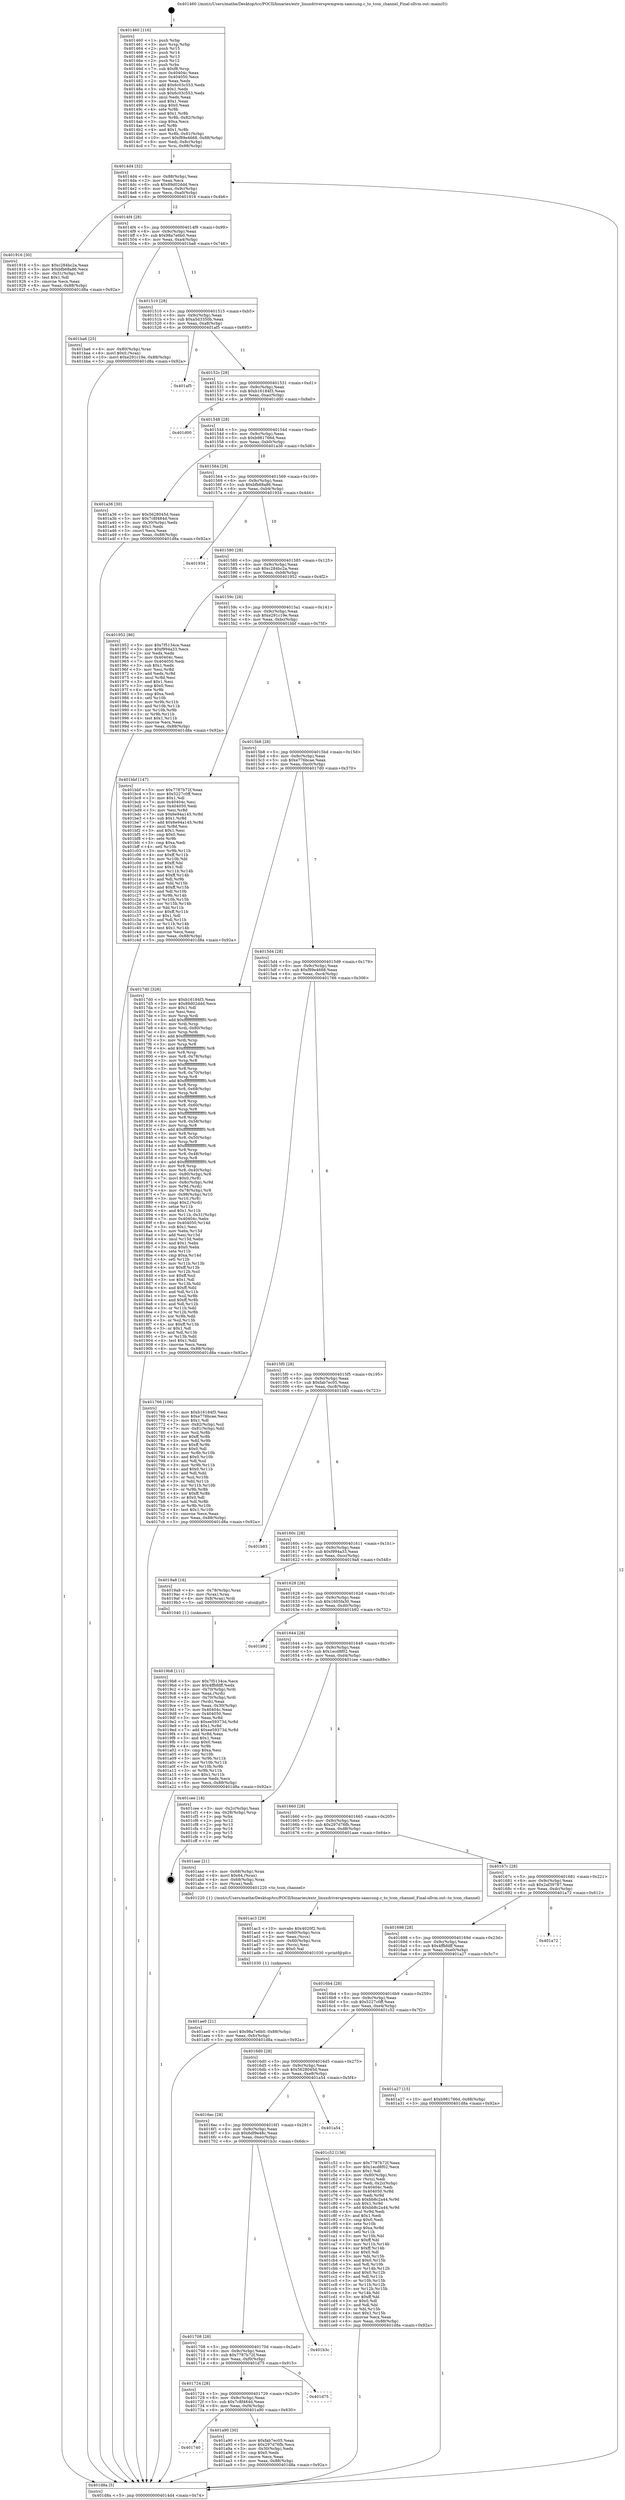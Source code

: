 digraph "0x401460" {
  label = "0x401460 (/mnt/c/Users/mathe/Desktop/tcc/POCII/binaries/extr_linuxdriverspwmpwm-samsung.c_to_tcon_channel_Final-ollvm.out::main(0))"
  labelloc = "t"
  node[shape=record]

  Entry [label="",width=0.3,height=0.3,shape=circle,fillcolor=black,style=filled]
  "0x4014d4" [label="{
     0x4014d4 [32]\l
     | [instrs]\l
     &nbsp;&nbsp;0x4014d4 \<+6\>: mov -0x88(%rbp),%eax\l
     &nbsp;&nbsp;0x4014da \<+2\>: mov %eax,%ecx\l
     &nbsp;&nbsp;0x4014dc \<+6\>: sub $0x89d02ddd,%ecx\l
     &nbsp;&nbsp;0x4014e2 \<+6\>: mov %eax,-0x9c(%rbp)\l
     &nbsp;&nbsp;0x4014e8 \<+6\>: mov %ecx,-0xa0(%rbp)\l
     &nbsp;&nbsp;0x4014ee \<+6\>: je 0000000000401916 \<main+0x4b6\>\l
  }"]
  "0x401916" [label="{
     0x401916 [30]\l
     | [instrs]\l
     &nbsp;&nbsp;0x401916 \<+5\>: mov $0xc284bc2a,%eax\l
     &nbsp;&nbsp;0x40191b \<+5\>: mov $0xbfb68a86,%ecx\l
     &nbsp;&nbsp;0x401920 \<+3\>: mov -0x31(%rbp),%dl\l
     &nbsp;&nbsp;0x401923 \<+3\>: test $0x1,%dl\l
     &nbsp;&nbsp;0x401926 \<+3\>: cmovne %ecx,%eax\l
     &nbsp;&nbsp;0x401929 \<+6\>: mov %eax,-0x88(%rbp)\l
     &nbsp;&nbsp;0x40192f \<+5\>: jmp 0000000000401d8a \<main+0x92a\>\l
  }"]
  "0x4014f4" [label="{
     0x4014f4 [28]\l
     | [instrs]\l
     &nbsp;&nbsp;0x4014f4 \<+5\>: jmp 00000000004014f9 \<main+0x99\>\l
     &nbsp;&nbsp;0x4014f9 \<+6\>: mov -0x9c(%rbp),%eax\l
     &nbsp;&nbsp;0x4014ff \<+5\>: sub $0x98a7e6b0,%eax\l
     &nbsp;&nbsp;0x401504 \<+6\>: mov %eax,-0xa4(%rbp)\l
     &nbsp;&nbsp;0x40150a \<+6\>: je 0000000000401ba6 \<main+0x746\>\l
  }"]
  Exit [label="",width=0.3,height=0.3,shape=circle,fillcolor=black,style=filled,peripheries=2]
  "0x401ba6" [label="{
     0x401ba6 [25]\l
     | [instrs]\l
     &nbsp;&nbsp;0x401ba6 \<+4\>: mov -0x80(%rbp),%rax\l
     &nbsp;&nbsp;0x401baa \<+6\>: movl $0x0,(%rax)\l
     &nbsp;&nbsp;0x401bb0 \<+10\>: movl $0xe291c19e,-0x88(%rbp)\l
     &nbsp;&nbsp;0x401bba \<+5\>: jmp 0000000000401d8a \<main+0x92a\>\l
  }"]
  "0x401510" [label="{
     0x401510 [28]\l
     | [instrs]\l
     &nbsp;&nbsp;0x401510 \<+5\>: jmp 0000000000401515 \<main+0xb5\>\l
     &nbsp;&nbsp;0x401515 \<+6\>: mov -0x9c(%rbp),%eax\l
     &nbsp;&nbsp;0x40151b \<+5\>: sub $0xa5d3350b,%eax\l
     &nbsp;&nbsp;0x401520 \<+6\>: mov %eax,-0xa8(%rbp)\l
     &nbsp;&nbsp;0x401526 \<+6\>: je 0000000000401af5 \<main+0x695\>\l
  }"]
  "0x401ae0" [label="{
     0x401ae0 [21]\l
     | [instrs]\l
     &nbsp;&nbsp;0x401ae0 \<+10\>: movl $0x98a7e6b0,-0x88(%rbp)\l
     &nbsp;&nbsp;0x401aea \<+6\>: mov %eax,-0xfc(%rbp)\l
     &nbsp;&nbsp;0x401af0 \<+5\>: jmp 0000000000401d8a \<main+0x92a\>\l
  }"]
  "0x401af5" [label="{
     0x401af5\l
  }", style=dashed]
  "0x40152c" [label="{
     0x40152c [28]\l
     | [instrs]\l
     &nbsp;&nbsp;0x40152c \<+5\>: jmp 0000000000401531 \<main+0xd1\>\l
     &nbsp;&nbsp;0x401531 \<+6\>: mov -0x9c(%rbp),%eax\l
     &nbsp;&nbsp;0x401537 \<+5\>: sub $0xb16184f3,%eax\l
     &nbsp;&nbsp;0x40153c \<+6\>: mov %eax,-0xac(%rbp)\l
     &nbsp;&nbsp;0x401542 \<+6\>: je 0000000000401d00 \<main+0x8a0\>\l
  }"]
  "0x401ac3" [label="{
     0x401ac3 [29]\l
     | [instrs]\l
     &nbsp;&nbsp;0x401ac3 \<+10\>: movabs $0x4020f2,%rdi\l
     &nbsp;&nbsp;0x401acd \<+4\>: mov -0x60(%rbp),%rcx\l
     &nbsp;&nbsp;0x401ad1 \<+2\>: mov %eax,(%rcx)\l
     &nbsp;&nbsp;0x401ad3 \<+4\>: mov -0x60(%rbp),%rcx\l
     &nbsp;&nbsp;0x401ad7 \<+2\>: mov (%rcx),%esi\l
     &nbsp;&nbsp;0x401ad9 \<+2\>: mov $0x0,%al\l
     &nbsp;&nbsp;0x401adb \<+5\>: call 0000000000401030 \<printf@plt\>\l
     | [calls]\l
     &nbsp;&nbsp;0x401030 \{1\} (unknown)\l
  }"]
  "0x401d00" [label="{
     0x401d00\l
  }", style=dashed]
  "0x401548" [label="{
     0x401548 [28]\l
     | [instrs]\l
     &nbsp;&nbsp;0x401548 \<+5\>: jmp 000000000040154d \<main+0xed\>\l
     &nbsp;&nbsp;0x40154d \<+6\>: mov -0x9c(%rbp),%eax\l
     &nbsp;&nbsp;0x401553 \<+5\>: sub $0xb981766d,%eax\l
     &nbsp;&nbsp;0x401558 \<+6\>: mov %eax,-0xb0(%rbp)\l
     &nbsp;&nbsp;0x40155e \<+6\>: je 0000000000401a36 \<main+0x5d6\>\l
  }"]
  "0x401740" [label="{
     0x401740\l
  }", style=dashed]
  "0x401a36" [label="{
     0x401a36 [30]\l
     | [instrs]\l
     &nbsp;&nbsp;0x401a36 \<+5\>: mov $0x5628045d,%eax\l
     &nbsp;&nbsp;0x401a3b \<+5\>: mov $0x7c8f484d,%ecx\l
     &nbsp;&nbsp;0x401a40 \<+3\>: mov -0x30(%rbp),%edx\l
     &nbsp;&nbsp;0x401a43 \<+3\>: cmp $0x1,%edx\l
     &nbsp;&nbsp;0x401a46 \<+3\>: cmovl %ecx,%eax\l
     &nbsp;&nbsp;0x401a49 \<+6\>: mov %eax,-0x88(%rbp)\l
     &nbsp;&nbsp;0x401a4f \<+5\>: jmp 0000000000401d8a \<main+0x92a\>\l
  }"]
  "0x401564" [label="{
     0x401564 [28]\l
     | [instrs]\l
     &nbsp;&nbsp;0x401564 \<+5\>: jmp 0000000000401569 \<main+0x109\>\l
     &nbsp;&nbsp;0x401569 \<+6\>: mov -0x9c(%rbp),%eax\l
     &nbsp;&nbsp;0x40156f \<+5\>: sub $0xbfb68a86,%eax\l
     &nbsp;&nbsp;0x401574 \<+6\>: mov %eax,-0xb4(%rbp)\l
     &nbsp;&nbsp;0x40157a \<+6\>: je 0000000000401934 \<main+0x4d4\>\l
  }"]
  "0x401a90" [label="{
     0x401a90 [30]\l
     | [instrs]\l
     &nbsp;&nbsp;0x401a90 \<+5\>: mov $0xfab7ec05,%eax\l
     &nbsp;&nbsp;0x401a95 \<+5\>: mov $0x297d76fb,%ecx\l
     &nbsp;&nbsp;0x401a9a \<+3\>: mov -0x30(%rbp),%edx\l
     &nbsp;&nbsp;0x401a9d \<+3\>: cmp $0x0,%edx\l
     &nbsp;&nbsp;0x401aa0 \<+3\>: cmove %ecx,%eax\l
     &nbsp;&nbsp;0x401aa3 \<+6\>: mov %eax,-0x88(%rbp)\l
     &nbsp;&nbsp;0x401aa9 \<+5\>: jmp 0000000000401d8a \<main+0x92a\>\l
  }"]
  "0x401934" [label="{
     0x401934\l
  }", style=dashed]
  "0x401580" [label="{
     0x401580 [28]\l
     | [instrs]\l
     &nbsp;&nbsp;0x401580 \<+5\>: jmp 0000000000401585 \<main+0x125\>\l
     &nbsp;&nbsp;0x401585 \<+6\>: mov -0x9c(%rbp),%eax\l
     &nbsp;&nbsp;0x40158b \<+5\>: sub $0xc284bc2a,%eax\l
     &nbsp;&nbsp;0x401590 \<+6\>: mov %eax,-0xb8(%rbp)\l
     &nbsp;&nbsp;0x401596 \<+6\>: je 0000000000401952 \<main+0x4f2\>\l
  }"]
  "0x401724" [label="{
     0x401724 [28]\l
     | [instrs]\l
     &nbsp;&nbsp;0x401724 \<+5\>: jmp 0000000000401729 \<main+0x2c9\>\l
     &nbsp;&nbsp;0x401729 \<+6\>: mov -0x9c(%rbp),%eax\l
     &nbsp;&nbsp;0x40172f \<+5\>: sub $0x7c8f484d,%eax\l
     &nbsp;&nbsp;0x401734 \<+6\>: mov %eax,-0xf4(%rbp)\l
     &nbsp;&nbsp;0x40173a \<+6\>: je 0000000000401a90 \<main+0x630\>\l
  }"]
  "0x401952" [label="{
     0x401952 [86]\l
     | [instrs]\l
     &nbsp;&nbsp;0x401952 \<+5\>: mov $0x7f5134ce,%eax\l
     &nbsp;&nbsp;0x401957 \<+5\>: mov $0xf994a33,%ecx\l
     &nbsp;&nbsp;0x40195c \<+2\>: xor %edx,%edx\l
     &nbsp;&nbsp;0x40195e \<+7\>: mov 0x40404c,%esi\l
     &nbsp;&nbsp;0x401965 \<+7\>: mov 0x404050,%edi\l
     &nbsp;&nbsp;0x40196c \<+3\>: sub $0x1,%edx\l
     &nbsp;&nbsp;0x40196f \<+3\>: mov %esi,%r8d\l
     &nbsp;&nbsp;0x401972 \<+3\>: add %edx,%r8d\l
     &nbsp;&nbsp;0x401975 \<+4\>: imul %r8d,%esi\l
     &nbsp;&nbsp;0x401979 \<+3\>: and $0x1,%esi\l
     &nbsp;&nbsp;0x40197c \<+3\>: cmp $0x0,%esi\l
     &nbsp;&nbsp;0x40197f \<+4\>: sete %r9b\l
     &nbsp;&nbsp;0x401983 \<+3\>: cmp $0xa,%edi\l
     &nbsp;&nbsp;0x401986 \<+4\>: setl %r10b\l
     &nbsp;&nbsp;0x40198a \<+3\>: mov %r9b,%r11b\l
     &nbsp;&nbsp;0x40198d \<+3\>: and %r10b,%r11b\l
     &nbsp;&nbsp;0x401990 \<+3\>: xor %r10b,%r9b\l
     &nbsp;&nbsp;0x401993 \<+3\>: or %r9b,%r11b\l
     &nbsp;&nbsp;0x401996 \<+4\>: test $0x1,%r11b\l
     &nbsp;&nbsp;0x40199a \<+3\>: cmovne %ecx,%eax\l
     &nbsp;&nbsp;0x40199d \<+6\>: mov %eax,-0x88(%rbp)\l
     &nbsp;&nbsp;0x4019a3 \<+5\>: jmp 0000000000401d8a \<main+0x92a\>\l
  }"]
  "0x40159c" [label="{
     0x40159c [28]\l
     | [instrs]\l
     &nbsp;&nbsp;0x40159c \<+5\>: jmp 00000000004015a1 \<main+0x141\>\l
     &nbsp;&nbsp;0x4015a1 \<+6\>: mov -0x9c(%rbp),%eax\l
     &nbsp;&nbsp;0x4015a7 \<+5\>: sub $0xe291c19e,%eax\l
     &nbsp;&nbsp;0x4015ac \<+6\>: mov %eax,-0xbc(%rbp)\l
     &nbsp;&nbsp;0x4015b2 \<+6\>: je 0000000000401bbf \<main+0x75f\>\l
  }"]
  "0x401d75" [label="{
     0x401d75\l
  }", style=dashed]
  "0x401bbf" [label="{
     0x401bbf [147]\l
     | [instrs]\l
     &nbsp;&nbsp;0x401bbf \<+5\>: mov $0x7787b72f,%eax\l
     &nbsp;&nbsp;0x401bc4 \<+5\>: mov $0x5227c0ff,%ecx\l
     &nbsp;&nbsp;0x401bc9 \<+2\>: mov $0x1,%dl\l
     &nbsp;&nbsp;0x401bcb \<+7\>: mov 0x40404c,%esi\l
     &nbsp;&nbsp;0x401bd2 \<+7\>: mov 0x404050,%edi\l
     &nbsp;&nbsp;0x401bd9 \<+3\>: mov %esi,%r8d\l
     &nbsp;&nbsp;0x401bdc \<+7\>: sub $0x6e94a145,%r8d\l
     &nbsp;&nbsp;0x401be3 \<+4\>: sub $0x1,%r8d\l
     &nbsp;&nbsp;0x401be7 \<+7\>: add $0x6e94a145,%r8d\l
     &nbsp;&nbsp;0x401bee \<+4\>: imul %r8d,%esi\l
     &nbsp;&nbsp;0x401bf2 \<+3\>: and $0x1,%esi\l
     &nbsp;&nbsp;0x401bf5 \<+3\>: cmp $0x0,%esi\l
     &nbsp;&nbsp;0x401bf8 \<+4\>: sete %r9b\l
     &nbsp;&nbsp;0x401bfc \<+3\>: cmp $0xa,%edi\l
     &nbsp;&nbsp;0x401bff \<+4\>: setl %r10b\l
     &nbsp;&nbsp;0x401c03 \<+3\>: mov %r9b,%r11b\l
     &nbsp;&nbsp;0x401c06 \<+4\>: xor $0xff,%r11b\l
     &nbsp;&nbsp;0x401c0a \<+3\>: mov %r10b,%bl\l
     &nbsp;&nbsp;0x401c0d \<+3\>: xor $0xff,%bl\l
     &nbsp;&nbsp;0x401c10 \<+3\>: xor $0x1,%dl\l
     &nbsp;&nbsp;0x401c13 \<+3\>: mov %r11b,%r14b\l
     &nbsp;&nbsp;0x401c16 \<+4\>: and $0xff,%r14b\l
     &nbsp;&nbsp;0x401c1a \<+3\>: and %dl,%r9b\l
     &nbsp;&nbsp;0x401c1d \<+3\>: mov %bl,%r15b\l
     &nbsp;&nbsp;0x401c20 \<+4\>: and $0xff,%r15b\l
     &nbsp;&nbsp;0x401c24 \<+3\>: and %dl,%r10b\l
     &nbsp;&nbsp;0x401c27 \<+3\>: or %r9b,%r14b\l
     &nbsp;&nbsp;0x401c2a \<+3\>: or %r10b,%r15b\l
     &nbsp;&nbsp;0x401c2d \<+3\>: xor %r15b,%r14b\l
     &nbsp;&nbsp;0x401c30 \<+3\>: or %bl,%r11b\l
     &nbsp;&nbsp;0x401c33 \<+4\>: xor $0xff,%r11b\l
     &nbsp;&nbsp;0x401c37 \<+3\>: or $0x1,%dl\l
     &nbsp;&nbsp;0x401c3a \<+3\>: and %dl,%r11b\l
     &nbsp;&nbsp;0x401c3d \<+3\>: or %r11b,%r14b\l
     &nbsp;&nbsp;0x401c40 \<+4\>: test $0x1,%r14b\l
     &nbsp;&nbsp;0x401c44 \<+3\>: cmovne %ecx,%eax\l
     &nbsp;&nbsp;0x401c47 \<+6\>: mov %eax,-0x88(%rbp)\l
     &nbsp;&nbsp;0x401c4d \<+5\>: jmp 0000000000401d8a \<main+0x92a\>\l
  }"]
  "0x4015b8" [label="{
     0x4015b8 [28]\l
     | [instrs]\l
     &nbsp;&nbsp;0x4015b8 \<+5\>: jmp 00000000004015bd \<main+0x15d\>\l
     &nbsp;&nbsp;0x4015bd \<+6\>: mov -0x9c(%rbp),%eax\l
     &nbsp;&nbsp;0x4015c3 \<+5\>: sub $0xe776bcae,%eax\l
     &nbsp;&nbsp;0x4015c8 \<+6\>: mov %eax,-0xc0(%rbp)\l
     &nbsp;&nbsp;0x4015ce \<+6\>: je 00000000004017d0 \<main+0x370\>\l
  }"]
  "0x401708" [label="{
     0x401708 [28]\l
     | [instrs]\l
     &nbsp;&nbsp;0x401708 \<+5\>: jmp 000000000040170d \<main+0x2ad\>\l
     &nbsp;&nbsp;0x40170d \<+6\>: mov -0x9c(%rbp),%eax\l
     &nbsp;&nbsp;0x401713 \<+5\>: sub $0x7787b72f,%eax\l
     &nbsp;&nbsp;0x401718 \<+6\>: mov %eax,-0xf0(%rbp)\l
     &nbsp;&nbsp;0x40171e \<+6\>: je 0000000000401d75 \<main+0x915\>\l
  }"]
  "0x4017d0" [label="{
     0x4017d0 [326]\l
     | [instrs]\l
     &nbsp;&nbsp;0x4017d0 \<+5\>: mov $0xb16184f3,%eax\l
     &nbsp;&nbsp;0x4017d5 \<+5\>: mov $0x89d02ddd,%ecx\l
     &nbsp;&nbsp;0x4017da \<+2\>: mov $0x1,%dl\l
     &nbsp;&nbsp;0x4017dc \<+2\>: xor %esi,%esi\l
     &nbsp;&nbsp;0x4017de \<+3\>: mov %rsp,%rdi\l
     &nbsp;&nbsp;0x4017e1 \<+4\>: add $0xfffffffffffffff0,%rdi\l
     &nbsp;&nbsp;0x4017e5 \<+3\>: mov %rdi,%rsp\l
     &nbsp;&nbsp;0x4017e8 \<+4\>: mov %rdi,-0x80(%rbp)\l
     &nbsp;&nbsp;0x4017ec \<+3\>: mov %rsp,%rdi\l
     &nbsp;&nbsp;0x4017ef \<+4\>: add $0xfffffffffffffff0,%rdi\l
     &nbsp;&nbsp;0x4017f3 \<+3\>: mov %rdi,%rsp\l
     &nbsp;&nbsp;0x4017f6 \<+3\>: mov %rsp,%r8\l
     &nbsp;&nbsp;0x4017f9 \<+4\>: add $0xfffffffffffffff0,%r8\l
     &nbsp;&nbsp;0x4017fd \<+3\>: mov %r8,%rsp\l
     &nbsp;&nbsp;0x401800 \<+4\>: mov %r8,-0x78(%rbp)\l
     &nbsp;&nbsp;0x401804 \<+3\>: mov %rsp,%r8\l
     &nbsp;&nbsp;0x401807 \<+4\>: add $0xfffffffffffffff0,%r8\l
     &nbsp;&nbsp;0x40180b \<+3\>: mov %r8,%rsp\l
     &nbsp;&nbsp;0x40180e \<+4\>: mov %r8,-0x70(%rbp)\l
     &nbsp;&nbsp;0x401812 \<+3\>: mov %rsp,%r8\l
     &nbsp;&nbsp;0x401815 \<+4\>: add $0xfffffffffffffff0,%r8\l
     &nbsp;&nbsp;0x401819 \<+3\>: mov %r8,%rsp\l
     &nbsp;&nbsp;0x40181c \<+4\>: mov %r8,-0x68(%rbp)\l
     &nbsp;&nbsp;0x401820 \<+3\>: mov %rsp,%r8\l
     &nbsp;&nbsp;0x401823 \<+4\>: add $0xfffffffffffffff0,%r8\l
     &nbsp;&nbsp;0x401827 \<+3\>: mov %r8,%rsp\l
     &nbsp;&nbsp;0x40182a \<+4\>: mov %r8,-0x60(%rbp)\l
     &nbsp;&nbsp;0x40182e \<+3\>: mov %rsp,%r8\l
     &nbsp;&nbsp;0x401831 \<+4\>: add $0xfffffffffffffff0,%r8\l
     &nbsp;&nbsp;0x401835 \<+3\>: mov %r8,%rsp\l
     &nbsp;&nbsp;0x401838 \<+4\>: mov %r8,-0x58(%rbp)\l
     &nbsp;&nbsp;0x40183c \<+3\>: mov %rsp,%r8\l
     &nbsp;&nbsp;0x40183f \<+4\>: add $0xfffffffffffffff0,%r8\l
     &nbsp;&nbsp;0x401843 \<+3\>: mov %r8,%rsp\l
     &nbsp;&nbsp;0x401846 \<+4\>: mov %r8,-0x50(%rbp)\l
     &nbsp;&nbsp;0x40184a \<+3\>: mov %rsp,%r8\l
     &nbsp;&nbsp;0x40184d \<+4\>: add $0xfffffffffffffff0,%r8\l
     &nbsp;&nbsp;0x401851 \<+3\>: mov %r8,%rsp\l
     &nbsp;&nbsp;0x401854 \<+4\>: mov %r8,-0x48(%rbp)\l
     &nbsp;&nbsp;0x401858 \<+3\>: mov %rsp,%r8\l
     &nbsp;&nbsp;0x40185b \<+4\>: add $0xfffffffffffffff0,%r8\l
     &nbsp;&nbsp;0x40185f \<+3\>: mov %r8,%rsp\l
     &nbsp;&nbsp;0x401862 \<+4\>: mov %r8,-0x40(%rbp)\l
     &nbsp;&nbsp;0x401866 \<+4\>: mov -0x80(%rbp),%r8\l
     &nbsp;&nbsp;0x40186a \<+7\>: movl $0x0,(%r8)\l
     &nbsp;&nbsp;0x401871 \<+7\>: mov -0x8c(%rbp),%r9d\l
     &nbsp;&nbsp;0x401878 \<+3\>: mov %r9d,(%rdi)\l
     &nbsp;&nbsp;0x40187b \<+4\>: mov -0x78(%rbp),%r8\l
     &nbsp;&nbsp;0x40187f \<+7\>: mov -0x98(%rbp),%r10\l
     &nbsp;&nbsp;0x401886 \<+3\>: mov %r10,(%r8)\l
     &nbsp;&nbsp;0x401889 \<+3\>: cmpl $0x2,(%rdi)\l
     &nbsp;&nbsp;0x40188c \<+4\>: setne %r11b\l
     &nbsp;&nbsp;0x401890 \<+4\>: and $0x1,%r11b\l
     &nbsp;&nbsp;0x401894 \<+4\>: mov %r11b,-0x31(%rbp)\l
     &nbsp;&nbsp;0x401898 \<+7\>: mov 0x40404c,%ebx\l
     &nbsp;&nbsp;0x40189f \<+8\>: mov 0x404050,%r14d\l
     &nbsp;&nbsp;0x4018a7 \<+3\>: sub $0x1,%esi\l
     &nbsp;&nbsp;0x4018aa \<+3\>: mov %ebx,%r15d\l
     &nbsp;&nbsp;0x4018ad \<+3\>: add %esi,%r15d\l
     &nbsp;&nbsp;0x4018b0 \<+4\>: imul %r15d,%ebx\l
     &nbsp;&nbsp;0x4018b4 \<+3\>: and $0x1,%ebx\l
     &nbsp;&nbsp;0x4018b7 \<+3\>: cmp $0x0,%ebx\l
     &nbsp;&nbsp;0x4018ba \<+4\>: sete %r11b\l
     &nbsp;&nbsp;0x4018be \<+4\>: cmp $0xa,%r14d\l
     &nbsp;&nbsp;0x4018c2 \<+4\>: setl %r12b\l
     &nbsp;&nbsp;0x4018c6 \<+3\>: mov %r11b,%r13b\l
     &nbsp;&nbsp;0x4018c9 \<+4\>: xor $0xff,%r13b\l
     &nbsp;&nbsp;0x4018cd \<+3\>: mov %r12b,%sil\l
     &nbsp;&nbsp;0x4018d0 \<+4\>: xor $0xff,%sil\l
     &nbsp;&nbsp;0x4018d4 \<+3\>: xor $0x1,%dl\l
     &nbsp;&nbsp;0x4018d7 \<+3\>: mov %r13b,%dil\l
     &nbsp;&nbsp;0x4018da \<+4\>: and $0xff,%dil\l
     &nbsp;&nbsp;0x4018de \<+3\>: and %dl,%r11b\l
     &nbsp;&nbsp;0x4018e1 \<+3\>: mov %sil,%r8b\l
     &nbsp;&nbsp;0x4018e4 \<+4\>: and $0xff,%r8b\l
     &nbsp;&nbsp;0x4018e8 \<+3\>: and %dl,%r12b\l
     &nbsp;&nbsp;0x4018eb \<+3\>: or %r11b,%dil\l
     &nbsp;&nbsp;0x4018ee \<+3\>: or %r12b,%r8b\l
     &nbsp;&nbsp;0x4018f1 \<+3\>: xor %r8b,%dil\l
     &nbsp;&nbsp;0x4018f4 \<+3\>: or %sil,%r13b\l
     &nbsp;&nbsp;0x4018f7 \<+4\>: xor $0xff,%r13b\l
     &nbsp;&nbsp;0x4018fb \<+3\>: or $0x1,%dl\l
     &nbsp;&nbsp;0x4018fe \<+3\>: and %dl,%r13b\l
     &nbsp;&nbsp;0x401901 \<+3\>: or %r13b,%dil\l
     &nbsp;&nbsp;0x401904 \<+4\>: test $0x1,%dil\l
     &nbsp;&nbsp;0x401908 \<+3\>: cmovne %ecx,%eax\l
     &nbsp;&nbsp;0x40190b \<+6\>: mov %eax,-0x88(%rbp)\l
     &nbsp;&nbsp;0x401911 \<+5\>: jmp 0000000000401d8a \<main+0x92a\>\l
  }"]
  "0x4015d4" [label="{
     0x4015d4 [28]\l
     | [instrs]\l
     &nbsp;&nbsp;0x4015d4 \<+5\>: jmp 00000000004015d9 \<main+0x179\>\l
     &nbsp;&nbsp;0x4015d9 \<+6\>: mov -0x9c(%rbp),%eax\l
     &nbsp;&nbsp;0x4015df \<+5\>: sub $0xf89e4668,%eax\l
     &nbsp;&nbsp;0x4015e4 \<+6\>: mov %eax,-0xc4(%rbp)\l
     &nbsp;&nbsp;0x4015ea \<+6\>: je 0000000000401766 \<main+0x306\>\l
  }"]
  "0x401b3c" [label="{
     0x401b3c\l
  }", style=dashed]
  "0x401766" [label="{
     0x401766 [106]\l
     | [instrs]\l
     &nbsp;&nbsp;0x401766 \<+5\>: mov $0xb16184f3,%eax\l
     &nbsp;&nbsp;0x40176b \<+5\>: mov $0xe776bcae,%ecx\l
     &nbsp;&nbsp;0x401770 \<+2\>: mov $0x1,%dl\l
     &nbsp;&nbsp;0x401772 \<+7\>: mov -0x82(%rbp),%sil\l
     &nbsp;&nbsp;0x401779 \<+7\>: mov -0x81(%rbp),%dil\l
     &nbsp;&nbsp;0x401780 \<+3\>: mov %sil,%r8b\l
     &nbsp;&nbsp;0x401783 \<+4\>: xor $0xff,%r8b\l
     &nbsp;&nbsp;0x401787 \<+3\>: mov %dil,%r9b\l
     &nbsp;&nbsp;0x40178a \<+4\>: xor $0xff,%r9b\l
     &nbsp;&nbsp;0x40178e \<+3\>: xor $0x0,%dl\l
     &nbsp;&nbsp;0x401791 \<+3\>: mov %r8b,%r10b\l
     &nbsp;&nbsp;0x401794 \<+4\>: and $0x0,%r10b\l
     &nbsp;&nbsp;0x401798 \<+3\>: and %dl,%sil\l
     &nbsp;&nbsp;0x40179b \<+3\>: mov %r9b,%r11b\l
     &nbsp;&nbsp;0x40179e \<+4\>: and $0x0,%r11b\l
     &nbsp;&nbsp;0x4017a2 \<+3\>: and %dl,%dil\l
     &nbsp;&nbsp;0x4017a5 \<+3\>: or %sil,%r10b\l
     &nbsp;&nbsp;0x4017a8 \<+3\>: or %dil,%r11b\l
     &nbsp;&nbsp;0x4017ab \<+3\>: xor %r11b,%r10b\l
     &nbsp;&nbsp;0x4017ae \<+3\>: or %r9b,%r8b\l
     &nbsp;&nbsp;0x4017b1 \<+4\>: xor $0xff,%r8b\l
     &nbsp;&nbsp;0x4017b5 \<+3\>: or $0x0,%dl\l
     &nbsp;&nbsp;0x4017b8 \<+3\>: and %dl,%r8b\l
     &nbsp;&nbsp;0x4017bb \<+3\>: or %r8b,%r10b\l
     &nbsp;&nbsp;0x4017be \<+4\>: test $0x1,%r10b\l
     &nbsp;&nbsp;0x4017c2 \<+3\>: cmovne %ecx,%eax\l
     &nbsp;&nbsp;0x4017c5 \<+6\>: mov %eax,-0x88(%rbp)\l
     &nbsp;&nbsp;0x4017cb \<+5\>: jmp 0000000000401d8a \<main+0x92a\>\l
  }"]
  "0x4015f0" [label="{
     0x4015f0 [28]\l
     | [instrs]\l
     &nbsp;&nbsp;0x4015f0 \<+5\>: jmp 00000000004015f5 \<main+0x195\>\l
     &nbsp;&nbsp;0x4015f5 \<+6\>: mov -0x9c(%rbp),%eax\l
     &nbsp;&nbsp;0x4015fb \<+5\>: sub $0xfab7ec05,%eax\l
     &nbsp;&nbsp;0x401600 \<+6\>: mov %eax,-0xc8(%rbp)\l
     &nbsp;&nbsp;0x401606 \<+6\>: je 0000000000401b83 \<main+0x723\>\l
  }"]
  "0x401d8a" [label="{
     0x401d8a [5]\l
     | [instrs]\l
     &nbsp;&nbsp;0x401d8a \<+5\>: jmp 00000000004014d4 \<main+0x74\>\l
  }"]
  "0x401460" [label="{
     0x401460 [116]\l
     | [instrs]\l
     &nbsp;&nbsp;0x401460 \<+1\>: push %rbp\l
     &nbsp;&nbsp;0x401461 \<+3\>: mov %rsp,%rbp\l
     &nbsp;&nbsp;0x401464 \<+2\>: push %r15\l
     &nbsp;&nbsp;0x401466 \<+2\>: push %r14\l
     &nbsp;&nbsp;0x401468 \<+2\>: push %r13\l
     &nbsp;&nbsp;0x40146a \<+2\>: push %r12\l
     &nbsp;&nbsp;0x40146c \<+1\>: push %rbx\l
     &nbsp;&nbsp;0x40146d \<+7\>: sub $0xf8,%rsp\l
     &nbsp;&nbsp;0x401474 \<+7\>: mov 0x40404c,%eax\l
     &nbsp;&nbsp;0x40147b \<+7\>: mov 0x404050,%ecx\l
     &nbsp;&nbsp;0x401482 \<+2\>: mov %eax,%edx\l
     &nbsp;&nbsp;0x401484 \<+6\>: add $0x6c03c553,%edx\l
     &nbsp;&nbsp;0x40148a \<+3\>: sub $0x1,%edx\l
     &nbsp;&nbsp;0x40148d \<+6\>: sub $0x6c03c553,%edx\l
     &nbsp;&nbsp;0x401493 \<+3\>: imul %edx,%eax\l
     &nbsp;&nbsp;0x401496 \<+3\>: and $0x1,%eax\l
     &nbsp;&nbsp;0x401499 \<+3\>: cmp $0x0,%eax\l
     &nbsp;&nbsp;0x40149c \<+4\>: sete %r8b\l
     &nbsp;&nbsp;0x4014a0 \<+4\>: and $0x1,%r8b\l
     &nbsp;&nbsp;0x4014a4 \<+7\>: mov %r8b,-0x82(%rbp)\l
     &nbsp;&nbsp;0x4014ab \<+3\>: cmp $0xa,%ecx\l
     &nbsp;&nbsp;0x4014ae \<+4\>: setl %r8b\l
     &nbsp;&nbsp;0x4014b2 \<+4\>: and $0x1,%r8b\l
     &nbsp;&nbsp;0x4014b6 \<+7\>: mov %r8b,-0x81(%rbp)\l
     &nbsp;&nbsp;0x4014bd \<+10\>: movl $0xf89e4668,-0x88(%rbp)\l
     &nbsp;&nbsp;0x4014c7 \<+6\>: mov %edi,-0x8c(%rbp)\l
     &nbsp;&nbsp;0x4014cd \<+7\>: mov %rsi,-0x98(%rbp)\l
  }"]
  "0x4016ec" [label="{
     0x4016ec [28]\l
     | [instrs]\l
     &nbsp;&nbsp;0x4016ec \<+5\>: jmp 00000000004016f1 \<main+0x291\>\l
     &nbsp;&nbsp;0x4016f1 \<+6\>: mov -0x9c(%rbp),%eax\l
     &nbsp;&nbsp;0x4016f7 \<+5\>: sub $0x6df9e48c,%eax\l
     &nbsp;&nbsp;0x4016fc \<+6\>: mov %eax,-0xec(%rbp)\l
     &nbsp;&nbsp;0x401702 \<+6\>: je 0000000000401b3c \<main+0x6dc\>\l
  }"]
  "0x401a54" [label="{
     0x401a54\l
  }", style=dashed]
  "0x401b83" [label="{
     0x401b83\l
  }", style=dashed]
  "0x40160c" [label="{
     0x40160c [28]\l
     | [instrs]\l
     &nbsp;&nbsp;0x40160c \<+5\>: jmp 0000000000401611 \<main+0x1b1\>\l
     &nbsp;&nbsp;0x401611 \<+6\>: mov -0x9c(%rbp),%eax\l
     &nbsp;&nbsp;0x401617 \<+5\>: sub $0xf994a33,%eax\l
     &nbsp;&nbsp;0x40161c \<+6\>: mov %eax,-0xcc(%rbp)\l
     &nbsp;&nbsp;0x401622 \<+6\>: je 00000000004019a8 \<main+0x548\>\l
  }"]
  "0x4016d0" [label="{
     0x4016d0 [28]\l
     | [instrs]\l
     &nbsp;&nbsp;0x4016d0 \<+5\>: jmp 00000000004016d5 \<main+0x275\>\l
     &nbsp;&nbsp;0x4016d5 \<+6\>: mov -0x9c(%rbp),%eax\l
     &nbsp;&nbsp;0x4016db \<+5\>: sub $0x5628045d,%eax\l
     &nbsp;&nbsp;0x4016e0 \<+6\>: mov %eax,-0xe8(%rbp)\l
     &nbsp;&nbsp;0x4016e6 \<+6\>: je 0000000000401a54 \<main+0x5f4\>\l
  }"]
  "0x4019a8" [label="{
     0x4019a8 [16]\l
     | [instrs]\l
     &nbsp;&nbsp;0x4019a8 \<+4\>: mov -0x78(%rbp),%rax\l
     &nbsp;&nbsp;0x4019ac \<+3\>: mov (%rax),%rax\l
     &nbsp;&nbsp;0x4019af \<+4\>: mov 0x8(%rax),%rdi\l
     &nbsp;&nbsp;0x4019b3 \<+5\>: call 0000000000401040 \<atoi@plt\>\l
     | [calls]\l
     &nbsp;&nbsp;0x401040 \{1\} (unknown)\l
  }"]
  "0x401628" [label="{
     0x401628 [28]\l
     | [instrs]\l
     &nbsp;&nbsp;0x401628 \<+5\>: jmp 000000000040162d \<main+0x1cd\>\l
     &nbsp;&nbsp;0x40162d \<+6\>: mov -0x9c(%rbp),%eax\l
     &nbsp;&nbsp;0x401633 \<+5\>: sub $0x1605fa30,%eax\l
     &nbsp;&nbsp;0x401638 \<+6\>: mov %eax,-0xd0(%rbp)\l
     &nbsp;&nbsp;0x40163e \<+6\>: je 0000000000401b92 \<main+0x732\>\l
  }"]
  "0x4019b8" [label="{
     0x4019b8 [111]\l
     | [instrs]\l
     &nbsp;&nbsp;0x4019b8 \<+5\>: mov $0x7f5134ce,%ecx\l
     &nbsp;&nbsp;0x4019bd \<+5\>: mov $0x4ffbfdff,%edx\l
     &nbsp;&nbsp;0x4019c2 \<+4\>: mov -0x70(%rbp),%rdi\l
     &nbsp;&nbsp;0x4019c6 \<+2\>: mov %eax,(%rdi)\l
     &nbsp;&nbsp;0x4019c8 \<+4\>: mov -0x70(%rbp),%rdi\l
     &nbsp;&nbsp;0x4019cc \<+2\>: mov (%rdi),%eax\l
     &nbsp;&nbsp;0x4019ce \<+3\>: mov %eax,-0x30(%rbp)\l
     &nbsp;&nbsp;0x4019d1 \<+7\>: mov 0x40404c,%eax\l
     &nbsp;&nbsp;0x4019d8 \<+7\>: mov 0x404050,%esi\l
     &nbsp;&nbsp;0x4019df \<+3\>: mov %eax,%r8d\l
     &nbsp;&nbsp;0x4019e2 \<+7\>: sub $0xee59373d,%r8d\l
     &nbsp;&nbsp;0x4019e9 \<+4\>: sub $0x1,%r8d\l
     &nbsp;&nbsp;0x4019ed \<+7\>: add $0xee59373d,%r8d\l
     &nbsp;&nbsp;0x4019f4 \<+4\>: imul %r8d,%eax\l
     &nbsp;&nbsp;0x4019f8 \<+3\>: and $0x1,%eax\l
     &nbsp;&nbsp;0x4019fb \<+3\>: cmp $0x0,%eax\l
     &nbsp;&nbsp;0x4019fe \<+4\>: sete %r9b\l
     &nbsp;&nbsp;0x401a02 \<+3\>: cmp $0xa,%esi\l
     &nbsp;&nbsp;0x401a05 \<+4\>: setl %r10b\l
     &nbsp;&nbsp;0x401a09 \<+3\>: mov %r9b,%r11b\l
     &nbsp;&nbsp;0x401a0c \<+3\>: and %r10b,%r11b\l
     &nbsp;&nbsp;0x401a0f \<+3\>: xor %r10b,%r9b\l
     &nbsp;&nbsp;0x401a12 \<+3\>: or %r9b,%r11b\l
     &nbsp;&nbsp;0x401a15 \<+4\>: test $0x1,%r11b\l
     &nbsp;&nbsp;0x401a19 \<+3\>: cmovne %edx,%ecx\l
     &nbsp;&nbsp;0x401a1c \<+6\>: mov %ecx,-0x88(%rbp)\l
     &nbsp;&nbsp;0x401a22 \<+5\>: jmp 0000000000401d8a \<main+0x92a\>\l
  }"]
  "0x401c52" [label="{
     0x401c52 [156]\l
     | [instrs]\l
     &nbsp;&nbsp;0x401c52 \<+5\>: mov $0x7787b72f,%eax\l
     &nbsp;&nbsp;0x401c57 \<+5\>: mov $0x1ecd8f02,%ecx\l
     &nbsp;&nbsp;0x401c5c \<+2\>: mov $0x1,%dl\l
     &nbsp;&nbsp;0x401c5e \<+4\>: mov -0x80(%rbp),%rsi\l
     &nbsp;&nbsp;0x401c62 \<+2\>: mov (%rsi),%edi\l
     &nbsp;&nbsp;0x401c64 \<+3\>: mov %edi,-0x2c(%rbp)\l
     &nbsp;&nbsp;0x401c67 \<+7\>: mov 0x40404c,%edi\l
     &nbsp;&nbsp;0x401c6e \<+8\>: mov 0x404050,%r8d\l
     &nbsp;&nbsp;0x401c76 \<+3\>: mov %edi,%r9d\l
     &nbsp;&nbsp;0x401c79 \<+7\>: sub $0xbb8c2a44,%r9d\l
     &nbsp;&nbsp;0x401c80 \<+4\>: sub $0x1,%r9d\l
     &nbsp;&nbsp;0x401c84 \<+7\>: add $0xbb8c2a44,%r9d\l
     &nbsp;&nbsp;0x401c8b \<+4\>: imul %r9d,%edi\l
     &nbsp;&nbsp;0x401c8f \<+3\>: and $0x1,%edi\l
     &nbsp;&nbsp;0x401c92 \<+3\>: cmp $0x0,%edi\l
     &nbsp;&nbsp;0x401c95 \<+4\>: sete %r10b\l
     &nbsp;&nbsp;0x401c99 \<+4\>: cmp $0xa,%r8d\l
     &nbsp;&nbsp;0x401c9d \<+4\>: setl %r11b\l
     &nbsp;&nbsp;0x401ca1 \<+3\>: mov %r10b,%bl\l
     &nbsp;&nbsp;0x401ca4 \<+3\>: xor $0xff,%bl\l
     &nbsp;&nbsp;0x401ca7 \<+3\>: mov %r11b,%r14b\l
     &nbsp;&nbsp;0x401caa \<+4\>: xor $0xff,%r14b\l
     &nbsp;&nbsp;0x401cae \<+3\>: xor $0x0,%dl\l
     &nbsp;&nbsp;0x401cb1 \<+3\>: mov %bl,%r15b\l
     &nbsp;&nbsp;0x401cb4 \<+4\>: and $0x0,%r15b\l
     &nbsp;&nbsp;0x401cb8 \<+3\>: and %dl,%r10b\l
     &nbsp;&nbsp;0x401cbb \<+3\>: mov %r14b,%r12b\l
     &nbsp;&nbsp;0x401cbe \<+4\>: and $0x0,%r12b\l
     &nbsp;&nbsp;0x401cc2 \<+3\>: and %dl,%r11b\l
     &nbsp;&nbsp;0x401cc5 \<+3\>: or %r10b,%r15b\l
     &nbsp;&nbsp;0x401cc8 \<+3\>: or %r11b,%r12b\l
     &nbsp;&nbsp;0x401ccb \<+3\>: xor %r12b,%r15b\l
     &nbsp;&nbsp;0x401cce \<+3\>: or %r14b,%bl\l
     &nbsp;&nbsp;0x401cd1 \<+3\>: xor $0xff,%bl\l
     &nbsp;&nbsp;0x401cd4 \<+3\>: or $0x0,%dl\l
     &nbsp;&nbsp;0x401cd7 \<+2\>: and %dl,%bl\l
     &nbsp;&nbsp;0x401cd9 \<+3\>: or %bl,%r15b\l
     &nbsp;&nbsp;0x401cdc \<+4\>: test $0x1,%r15b\l
     &nbsp;&nbsp;0x401ce0 \<+3\>: cmovne %ecx,%eax\l
     &nbsp;&nbsp;0x401ce3 \<+6\>: mov %eax,-0x88(%rbp)\l
     &nbsp;&nbsp;0x401ce9 \<+5\>: jmp 0000000000401d8a \<main+0x92a\>\l
  }"]
  "0x401b92" [label="{
     0x401b92\l
  }", style=dashed]
  "0x401644" [label="{
     0x401644 [28]\l
     | [instrs]\l
     &nbsp;&nbsp;0x401644 \<+5\>: jmp 0000000000401649 \<main+0x1e9\>\l
     &nbsp;&nbsp;0x401649 \<+6\>: mov -0x9c(%rbp),%eax\l
     &nbsp;&nbsp;0x40164f \<+5\>: sub $0x1ecd8f02,%eax\l
     &nbsp;&nbsp;0x401654 \<+6\>: mov %eax,-0xd4(%rbp)\l
     &nbsp;&nbsp;0x40165a \<+6\>: je 0000000000401cee \<main+0x88e\>\l
  }"]
  "0x4016b4" [label="{
     0x4016b4 [28]\l
     | [instrs]\l
     &nbsp;&nbsp;0x4016b4 \<+5\>: jmp 00000000004016b9 \<main+0x259\>\l
     &nbsp;&nbsp;0x4016b9 \<+6\>: mov -0x9c(%rbp),%eax\l
     &nbsp;&nbsp;0x4016bf \<+5\>: sub $0x5227c0ff,%eax\l
     &nbsp;&nbsp;0x4016c4 \<+6\>: mov %eax,-0xe4(%rbp)\l
     &nbsp;&nbsp;0x4016ca \<+6\>: je 0000000000401c52 \<main+0x7f2\>\l
  }"]
  "0x401cee" [label="{
     0x401cee [18]\l
     | [instrs]\l
     &nbsp;&nbsp;0x401cee \<+3\>: mov -0x2c(%rbp),%eax\l
     &nbsp;&nbsp;0x401cf1 \<+4\>: lea -0x28(%rbp),%rsp\l
     &nbsp;&nbsp;0x401cf5 \<+1\>: pop %rbx\l
     &nbsp;&nbsp;0x401cf6 \<+2\>: pop %r12\l
     &nbsp;&nbsp;0x401cf8 \<+2\>: pop %r13\l
     &nbsp;&nbsp;0x401cfa \<+2\>: pop %r14\l
     &nbsp;&nbsp;0x401cfc \<+2\>: pop %r15\l
     &nbsp;&nbsp;0x401cfe \<+1\>: pop %rbp\l
     &nbsp;&nbsp;0x401cff \<+1\>: ret\l
  }"]
  "0x401660" [label="{
     0x401660 [28]\l
     | [instrs]\l
     &nbsp;&nbsp;0x401660 \<+5\>: jmp 0000000000401665 \<main+0x205\>\l
     &nbsp;&nbsp;0x401665 \<+6\>: mov -0x9c(%rbp),%eax\l
     &nbsp;&nbsp;0x40166b \<+5\>: sub $0x297d76fb,%eax\l
     &nbsp;&nbsp;0x401670 \<+6\>: mov %eax,-0xd8(%rbp)\l
     &nbsp;&nbsp;0x401676 \<+6\>: je 0000000000401aae \<main+0x64e\>\l
  }"]
  "0x401a27" [label="{
     0x401a27 [15]\l
     | [instrs]\l
     &nbsp;&nbsp;0x401a27 \<+10\>: movl $0xb981766d,-0x88(%rbp)\l
     &nbsp;&nbsp;0x401a31 \<+5\>: jmp 0000000000401d8a \<main+0x92a\>\l
  }"]
  "0x401aae" [label="{
     0x401aae [21]\l
     | [instrs]\l
     &nbsp;&nbsp;0x401aae \<+4\>: mov -0x68(%rbp),%rax\l
     &nbsp;&nbsp;0x401ab2 \<+6\>: movl $0x64,(%rax)\l
     &nbsp;&nbsp;0x401ab8 \<+4\>: mov -0x68(%rbp),%rax\l
     &nbsp;&nbsp;0x401abc \<+2\>: mov (%rax),%edi\l
     &nbsp;&nbsp;0x401abe \<+5\>: call 0000000000401220 \<to_tcon_channel\>\l
     | [calls]\l
     &nbsp;&nbsp;0x401220 \{1\} (/mnt/c/Users/mathe/Desktop/tcc/POCII/binaries/extr_linuxdriverspwmpwm-samsung.c_to_tcon_channel_Final-ollvm.out::to_tcon_channel)\l
  }"]
  "0x40167c" [label="{
     0x40167c [28]\l
     | [instrs]\l
     &nbsp;&nbsp;0x40167c \<+5\>: jmp 0000000000401681 \<main+0x221\>\l
     &nbsp;&nbsp;0x401681 \<+6\>: mov -0x9c(%rbp),%eax\l
     &nbsp;&nbsp;0x401687 \<+5\>: sub $0x2af39787,%eax\l
     &nbsp;&nbsp;0x40168c \<+6\>: mov %eax,-0xdc(%rbp)\l
     &nbsp;&nbsp;0x401692 \<+6\>: je 0000000000401a72 \<main+0x612\>\l
  }"]
  "0x401698" [label="{
     0x401698 [28]\l
     | [instrs]\l
     &nbsp;&nbsp;0x401698 \<+5\>: jmp 000000000040169d \<main+0x23d\>\l
     &nbsp;&nbsp;0x40169d \<+6\>: mov -0x9c(%rbp),%eax\l
     &nbsp;&nbsp;0x4016a3 \<+5\>: sub $0x4ffbfdff,%eax\l
     &nbsp;&nbsp;0x4016a8 \<+6\>: mov %eax,-0xe0(%rbp)\l
     &nbsp;&nbsp;0x4016ae \<+6\>: je 0000000000401a27 \<main+0x5c7\>\l
  }"]
  "0x401a72" [label="{
     0x401a72\l
  }", style=dashed]
  Entry -> "0x401460" [label=" 1"]
  "0x4014d4" -> "0x401916" [label=" 1"]
  "0x4014d4" -> "0x4014f4" [label=" 12"]
  "0x401cee" -> Exit [label=" 1"]
  "0x4014f4" -> "0x401ba6" [label=" 1"]
  "0x4014f4" -> "0x401510" [label=" 11"]
  "0x401c52" -> "0x401d8a" [label=" 1"]
  "0x401510" -> "0x401af5" [label=" 0"]
  "0x401510" -> "0x40152c" [label=" 11"]
  "0x401bbf" -> "0x401d8a" [label=" 1"]
  "0x40152c" -> "0x401d00" [label=" 0"]
  "0x40152c" -> "0x401548" [label=" 11"]
  "0x401ba6" -> "0x401d8a" [label=" 1"]
  "0x401548" -> "0x401a36" [label=" 1"]
  "0x401548" -> "0x401564" [label=" 10"]
  "0x401ae0" -> "0x401d8a" [label=" 1"]
  "0x401564" -> "0x401934" [label=" 0"]
  "0x401564" -> "0x401580" [label=" 10"]
  "0x401ac3" -> "0x401ae0" [label=" 1"]
  "0x401580" -> "0x401952" [label=" 1"]
  "0x401580" -> "0x40159c" [label=" 9"]
  "0x401a90" -> "0x401d8a" [label=" 1"]
  "0x40159c" -> "0x401bbf" [label=" 1"]
  "0x40159c" -> "0x4015b8" [label=" 8"]
  "0x401724" -> "0x401740" [label=" 0"]
  "0x4015b8" -> "0x4017d0" [label=" 1"]
  "0x4015b8" -> "0x4015d4" [label=" 7"]
  "0x401aae" -> "0x401ac3" [label=" 1"]
  "0x4015d4" -> "0x401766" [label=" 1"]
  "0x4015d4" -> "0x4015f0" [label=" 6"]
  "0x401766" -> "0x401d8a" [label=" 1"]
  "0x401460" -> "0x4014d4" [label=" 1"]
  "0x401d8a" -> "0x4014d4" [label=" 12"]
  "0x401708" -> "0x401724" [label=" 1"]
  "0x4017d0" -> "0x401d8a" [label=" 1"]
  "0x401916" -> "0x401d8a" [label=" 1"]
  "0x401952" -> "0x401d8a" [label=" 1"]
  "0x401724" -> "0x401a90" [label=" 1"]
  "0x4015f0" -> "0x401b83" [label=" 0"]
  "0x4015f0" -> "0x40160c" [label=" 6"]
  "0x4016ec" -> "0x401708" [label=" 1"]
  "0x40160c" -> "0x4019a8" [label=" 1"]
  "0x40160c" -> "0x401628" [label=" 5"]
  "0x4019a8" -> "0x4019b8" [label=" 1"]
  "0x4019b8" -> "0x401d8a" [label=" 1"]
  "0x401708" -> "0x401d75" [label=" 0"]
  "0x401628" -> "0x401b92" [label=" 0"]
  "0x401628" -> "0x401644" [label=" 5"]
  "0x4016d0" -> "0x4016ec" [label=" 1"]
  "0x401644" -> "0x401cee" [label=" 1"]
  "0x401644" -> "0x401660" [label=" 4"]
  "0x4016ec" -> "0x401b3c" [label=" 0"]
  "0x401660" -> "0x401aae" [label=" 1"]
  "0x401660" -> "0x40167c" [label=" 3"]
  "0x4016b4" -> "0x4016d0" [label=" 1"]
  "0x40167c" -> "0x401a72" [label=" 0"]
  "0x40167c" -> "0x401698" [label=" 3"]
  "0x4016b4" -> "0x401c52" [label=" 1"]
  "0x401698" -> "0x401a27" [label=" 1"]
  "0x401698" -> "0x4016b4" [label=" 2"]
  "0x401a27" -> "0x401d8a" [label=" 1"]
  "0x401a36" -> "0x401d8a" [label=" 1"]
  "0x4016d0" -> "0x401a54" [label=" 0"]
}
